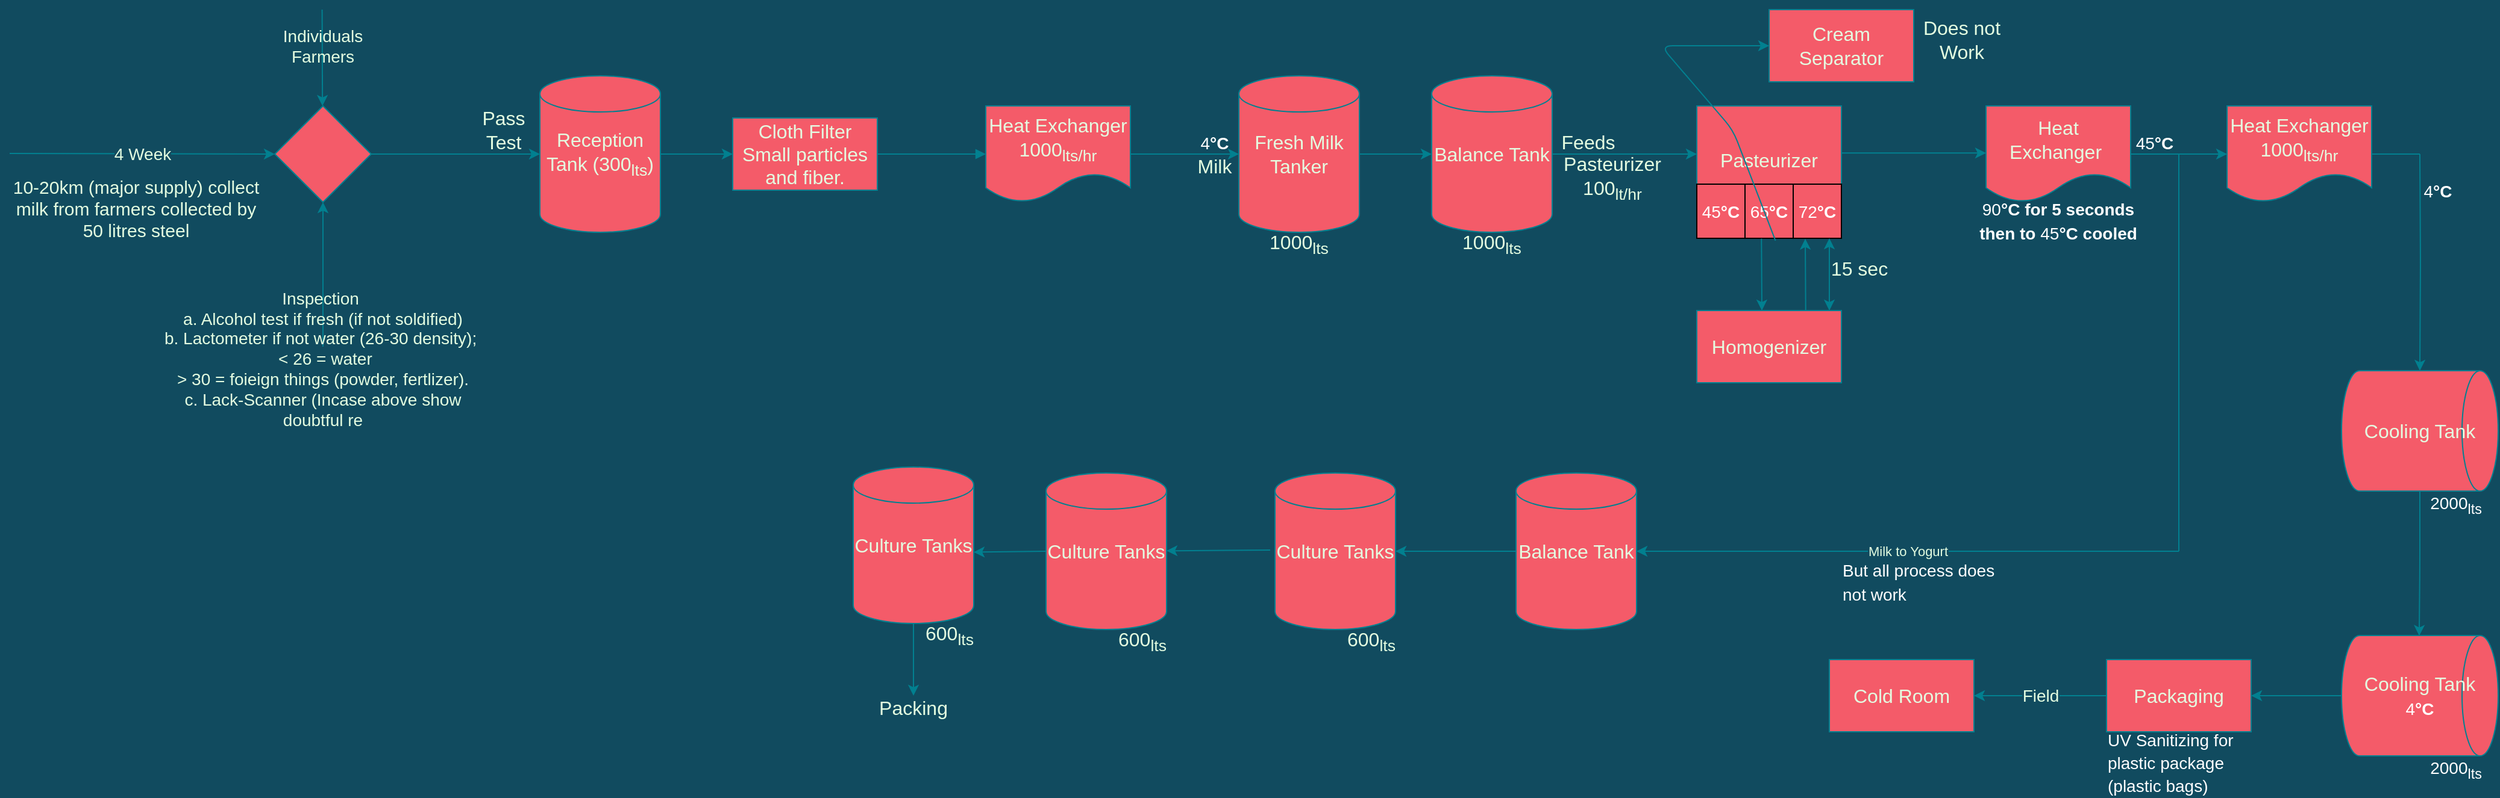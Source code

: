 <mxfile version="13.6.4" type="github">
  <diagram id="eOXbC0yHjLSWk24R0SAp" name="Page-1">
    <mxGraphModel dx="1000" dy="584" grid="1" gridSize="10" guides="1" tooltips="1" connect="1" arrows="1" fold="1" page="0" pageScale="1" pageWidth="1200" pageHeight="1600" background="#114B5F" math="0" shadow="0">
      <root>
        <mxCell id="0" />
        <mxCell id="1" parent="0" />
        <mxCell id="5pKVukqXBjBuUZWrbyZg-41" style="edgeStyle=orthogonalEdgeStyle;curved=0;rounded=1;sketch=0;orthogonalLoop=1;jettySize=auto;html=1;strokeColor=#028090;fillColor=#F45B69;fontSize=16;fontColor=#E4FDE1;labelPosition=center;verticalLabelPosition=middle;align=center;verticalAlign=middle;" parent="1" source="5pKVukqXBjBuUZWrbyZg-1" edge="1">
          <mxGeometry relative="1" as="geometry">
            <mxPoint x="520" y="150" as="targetPoint" />
          </mxGeometry>
        </mxCell>
        <mxCell id="5pKVukqXBjBuUZWrbyZg-1" value="" style="rhombus;whiteSpace=wrap;html=1;fillColor=#F45B69;strokeColor=#028090;fontColor=#E4FDE1;labelPosition=center;verticalLabelPosition=middle;align=center;verticalAlign=middle;" parent="1" vertex="1">
          <mxGeometry x="300" y="110" width="80" height="80" as="geometry" />
        </mxCell>
        <mxCell id="5pKVukqXBjBuUZWrbyZg-3" value="" style="endArrow=classic;html=1;labelBackgroundColor=#114B5F;strokeColor=#028090;fontColor=#E4FDE1;entryX=0;entryY=0.5;entryDx=0;entryDy=0;labelPosition=center;verticalLabelPosition=middle;align=center;verticalAlign=middle;" parent="1" target="5pKVukqXBjBuUZWrbyZg-1" edge="1">
          <mxGeometry relative="1" as="geometry">
            <mxPoint x="80" y="149.5" as="sourcePoint" />
            <mxPoint x="180" y="149.5" as="targetPoint" />
          </mxGeometry>
        </mxCell>
        <mxCell id="5pKVukqXBjBuUZWrbyZg-4" value="4 Week" style="edgeLabel;resizable=0;html=1;align=center;verticalAlign=middle;labelBackgroundColor=#114B5F;fontColor=#E4FDE1;fontSize=14;labelPosition=center;verticalLabelPosition=middle;" parent="5pKVukqXBjBuUZWrbyZg-3" connectable="0" vertex="1">
          <mxGeometry relative="1" as="geometry" />
        </mxCell>
        <mxCell id="5pKVukqXBjBuUZWrbyZg-5" value="10-20km (major supply) collect milk from farmers collected by 50 litres steel" style="text;html=1;strokeColor=none;fillColor=none;align=center;verticalAlign=middle;whiteSpace=wrap;rounded=0;fontColor=#E4FDE1;fontSize=15;labelPosition=center;verticalLabelPosition=middle;" parent="1" vertex="1">
          <mxGeometry x="80" y="190" width="210" height="10" as="geometry" />
        </mxCell>
        <mxCell id="5pKVukqXBjBuUZWrbyZg-19" value="" style="endArrow=classic;html=1;strokeColor=#028090;fillColor=#F45B69;fontSize=14;fontColor=#E4FDE1;labelPosition=center;verticalLabelPosition=middle;align=center;verticalAlign=middle;" parent="1" edge="1">
          <mxGeometry width="50" height="50" relative="1" as="geometry">
            <mxPoint x="339.29" y="30" as="sourcePoint" />
            <mxPoint x="339.58" y="110" as="targetPoint" />
          </mxGeometry>
        </mxCell>
        <mxCell id="5pKVukqXBjBuUZWrbyZg-21" value="Individuals Farmers" style="text;html=1;strokeColor=none;fillColor=none;align=center;verticalAlign=middle;whiteSpace=wrap;rounded=0;sketch=0;fontSize=14;fontColor=#E4FDE1;labelPosition=center;verticalLabelPosition=middle;" parent="1" vertex="1">
          <mxGeometry x="320" y="50" width="40" height="20" as="geometry" />
        </mxCell>
        <mxCell id="5pKVukqXBjBuUZWrbyZg-34" style="edgeStyle=orthogonalEdgeStyle;curved=0;rounded=1;sketch=0;orthogonalLoop=1;jettySize=auto;html=1;entryX=0.5;entryY=1;entryDx=0;entryDy=0;strokeColor=#028090;fillColor=#F45B69;fontSize=16;fontColor=#E4FDE1;labelPosition=center;verticalLabelPosition=middle;align=center;verticalAlign=middle;" parent="1" source="5pKVukqXBjBuUZWrbyZg-24" target="5pKVukqXBjBuUZWrbyZg-1" edge="1">
          <mxGeometry relative="1" as="geometry" />
        </mxCell>
        <mxCell id="5pKVukqXBjBuUZWrbyZg-24" value="Inspection&amp;nbsp;&lt;br&gt;a. Alcohol test if fresh (if not soldified)&lt;br&gt;b. Lactometer if not water (26-30 density);&amp;nbsp; &amp;nbsp;&amp;lt; 26 = water &lt;br&gt;&amp;gt; 30 = foieign things (powder, fertlizer).&lt;br&gt;c. Lack-Scanner (Incase above show doubtful re" style="text;html=1;strokeColor=none;fillColor=none;align=center;verticalAlign=middle;whiteSpace=wrap;rounded=0;sketch=0;fontSize=14;fontColor=#E4FDE1;labelPosition=center;verticalLabelPosition=middle;" parent="1" vertex="1">
          <mxGeometry x="200" y="310" width="280" height="20" as="geometry" />
        </mxCell>
        <mxCell id="5pKVukqXBjBuUZWrbyZg-37" value="Pass Test" style="text;html=1;strokeColor=none;fillColor=none;align=center;verticalAlign=middle;whiteSpace=wrap;rounded=0;sketch=0;fontSize=16;fontColor=#E4FDE1;labelPosition=center;verticalLabelPosition=middle;" parent="1" vertex="1">
          <mxGeometry x="470" y="120" width="40" height="20" as="geometry" />
        </mxCell>
        <mxCell id="5pKVukqXBjBuUZWrbyZg-43" style="edgeStyle=orthogonalEdgeStyle;curved=0;rounded=1;sketch=0;orthogonalLoop=1;jettySize=auto;html=1;strokeColor=#028090;fillColor=#F45B69;fontSize=16;fontColor=#E4FDE1;entryX=0;entryY=0.5;entryDx=0;entryDy=0;labelPosition=center;verticalLabelPosition=middle;align=center;verticalAlign=middle;" parent="1" source="KhGTxi3iFuRsWlM9OwG6-16" edge="1" target="5pKVukqXBjBuUZWrbyZg-45">
          <mxGeometry relative="1" as="geometry">
            <mxPoint x="810" y="150" as="targetPoint" />
            <mxPoint x="640" y="150" as="sourcePoint" />
          </mxGeometry>
        </mxCell>
        <mxCell id="5pKVukqXBjBuUZWrbyZg-45" value="Cloth Filter&lt;br&gt;Small particles&lt;br&gt;and fiber." style="rounded=0;whiteSpace=wrap;html=1;sketch=0;strokeColor=#028090;fillColor=#F45B69;fontSize=16;fontColor=#E4FDE1;labelPosition=center;verticalLabelPosition=middle;align=center;verticalAlign=middle;" parent="1" vertex="1">
          <mxGeometry x="680" y="120" width="120" height="60" as="geometry" />
        </mxCell>
        <mxCell id="UUfqp5zau8kcQlaUnb6R-1" value="" style="html=1;verticalAlign=middle;endArrow=block;strokeColor=#028090;fillColor=#F45B69;fontSize=16;fontColor=#E4FDE1;exitX=1;exitY=0.5;exitDx=0;exitDy=0;labelPosition=center;verticalLabelPosition=middle;align=center;" edge="1" parent="1" source="5pKVukqXBjBuUZWrbyZg-45">
          <mxGeometry width="80" relative="1" as="geometry">
            <mxPoint x="970" y="149.5" as="sourcePoint" />
            <mxPoint x="890" y="150" as="targetPoint" />
            <mxPoint as="offset" />
          </mxGeometry>
        </mxCell>
        <mxCell id="KhGTxi3iFuRsWlM9OwG6-7" style="edgeStyle=orthogonalEdgeStyle;curved=0;rounded=1;sketch=0;orthogonalLoop=1;jettySize=auto;html=1;entryX=0;entryY=0.5;entryDx=0;entryDy=0;strokeColor=#028090;fillColor=#F45B69;fontSize=16;fontColor=#E4FDE1;labelPosition=center;verticalLabelPosition=middle;align=center;verticalAlign=middle;" edge="1" parent="1">
          <mxGeometry relative="1" as="geometry">
            <mxPoint x="1010" y="150" as="sourcePoint" />
            <mxPoint x="1100" y="150" as="targetPoint" />
          </mxGeometry>
        </mxCell>
        <mxCell id="UUfqp5zau8kcQlaUnb6R-62" value="Cold Room" style="rounded=0;whiteSpace=wrap;html=1;sketch=0;strokeColor=#028090;fillColor=#F45B69;fontSize=16;fontColor=#E4FDE1;labelPosition=center;verticalLabelPosition=middle;align=center;verticalAlign=middle;" vertex="1" parent="1">
          <mxGeometry x="1590" y="570" width="120" height="60" as="geometry" />
        </mxCell>
        <mxCell id="KhGTxi3iFuRsWlM9OwG6-16" value="Reception Tank (300&lt;sub&gt;lts&lt;/sub&gt;)" style="shape=cylinder2;whiteSpace=wrap;html=1;boundedLbl=1;backgroundOutline=1;size=15;rounded=0;sketch=0;strokeColor=#028090;fillColor=#F45B69;fontSize=16;fontColor=#E4FDE1;labelPosition=center;verticalLabelPosition=middle;align=center;verticalAlign=middle;" vertex="1" parent="1">
          <mxGeometry x="520" y="85" width="100" height="130" as="geometry" />
        </mxCell>
        <mxCell id="KhGTxi3iFuRsWlM9OwG6-17" value="Heat Exchanger 1000&lt;sub&gt;lts/hr&lt;/sub&gt;" style="shape=document;whiteSpace=wrap;html=1;boundedLbl=1;rounded=0;sketch=0;strokeColor=#028090;fillColor=#F45B69;fontSize=16;fontColor=#E4FDE1;labelPosition=center;verticalLabelPosition=middle;align=center;verticalAlign=middle;" vertex="1" parent="1">
          <mxGeometry x="890" y="110" width="120" height="80" as="geometry" />
        </mxCell>
        <mxCell id="KhGTxi3iFuRsWlM9OwG6-18" value="&lt;span style=&quot;font-family: &amp;#34;arial&amp;#34; , sans-serif ; font-size: 14px ; text-align: left&quot;&gt;&lt;font color=&quot;#ffffff&quot;&gt;4&lt;/font&gt;&lt;/span&gt;&lt;b style=&quot;font-family: &amp;#34;arial&amp;#34; , sans-serif ; font-size: 14px ; text-align: left&quot;&gt;&lt;font color=&quot;#ffffff&quot;&gt;°C&lt;/font&gt;&lt;/b&gt;" style="text;html=1;strokeColor=none;fillColor=none;align=center;verticalAlign=middle;whiteSpace=wrap;rounded=0;sketch=0;fontSize=16;fontColor=#E4FDE1;labelPosition=center;verticalLabelPosition=middle;" vertex="1" parent="1">
          <mxGeometry x="1060" y="130" width="40" height="20" as="geometry" />
        </mxCell>
        <mxCell id="KhGTxi3iFuRsWlM9OwG6-20" value="Milk" style="text;html=1;strokeColor=none;fillColor=none;align=center;verticalAlign=middle;whiteSpace=wrap;rounded=0;sketch=0;fontSize=16;fontColor=#E4FDE1;" vertex="1" parent="1">
          <mxGeometry x="1060" y="150" width="40" height="20" as="geometry" />
        </mxCell>
        <mxCell id="KhGTxi3iFuRsWlM9OwG6-25" style="edgeStyle=orthogonalEdgeStyle;curved=0;rounded=1;sketch=0;orthogonalLoop=1;jettySize=auto;html=1;strokeColor=#028090;fillColor=#F45B69;fontSize=16;fontColor=#E4FDE1;" edge="1" parent="1" source="KhGTxi3iFuRsWlM9OwG6-21" target="KhGTxi3iFuRsWlM9OwG6-24">
          <mxGeometry relative="1" as="geometry" />
        </mxCell>
        <mxCell id="KhGTxi3iFuRsWlM9OwG6-21" value="Fresh Milk Tanker" style="shape=cylinder2;whiteSpace=wrap;html=1;boundedLbl=1;backgroundOutline=1;size=15;rounded=0;sketch=0;strokeColor=#028090;fillColor=#F45B69;fontSize=16;fontColor=#E4FDE1;labelPosition=center;verticalLabelPosition=middle;align=center;verticalAlign=middle;" vertex="1" parent="1">
          <mxGeometry x="1100" y="85" width="100" height="130" as="geometry" />
        </mxCell>
        <mxCell id="KhGTxi3iFuRsWlM9OwG6-22" value="1000&lt;sub&gt;lts&lt;/sub&gt;" style="text;html=1;strokeColor=none;fillColor=none;align=center;verticalAlign=middle;whiteSpace=wrap;rounded=0;sketch=0;fontSize=16;fontColor=#E4FDE1;" vertex="1" parent="1">
          <mxGeometry x="1130" y="215" width="40" height="20" as="geometry" />
        </mxCell>
        <mxCell id="KhGTxi3iFuRsWlM9OwG6-24" value="Balance Tank" style="shape=cylinder2;whiteSpace=wrap;html=1;boundedLbl=1;backgroundOutline=1;size=15;rounded=0;sketch=0;strokeColor=#028090;fillColor=#F45B69;fontSize=16;fontColor=#E4FDE1;labelPosition=center;verticalLabelPosition=middle;align=center;verticalAlign=middle;" vertex="1" parent="1">
          <mxGeometry x="1260" y="85" width="100" height="130" as="geometry" />
        </mxCell>
        <mxCell id="KhGTxi3iFuRsWlM9OwG6-26" value="1000&lt;sub&gt;lts&lt;/sub&gt;" style="text;html=1;strokeColor=none;fillColor=none;align=center;verticalAlign=middle;whiteSpace=wrap;rounded=0;sketch=0;fontSize=16;fontColor=#E4FDE1;" vertex="1" parent="1">
          <mxGeometry x="1290" y="215" width="40" height="20" as="geometry" />
        </mxCell>
        <mxCell id="KhGTxi3iFuRsWlM9OwG6-28" style="edgeStyle=orthogonalEdgeStyle;curved=0;rounded=1;sketch=0;orthogonalLoop=1;jettySize=auto;html=1;strokeColor=#028090;fillColor=#F45B69;fontSize=16;fontColor=#E4FDE1;" edge="1" parent="1">
          <mxGeometry relative="1" as="geometry">
            <mxPoint x="1360" y="150" as="sourcePoint" />
            <mxPoint x="1480" y="150" as="targetPoint" />
          </mxGeometry>
        </mxCell>
        <mxCell id="KhGTxi3iFuRsWlM9OwG6-29" value="Feeds" style="text;html=1;strokeColor=none;fillColor=none;align=center;verticalAlign=middle;whiteSpace=wrap;rounded=0;sketch=0;fontSize=16;fontColor=#E4FDE1;" vertex="1" parent="1">
          <mxGeometry x="1370" y="130" width="40" height="20" as="geometry" />
        </mxCell>
        <mxCell id="KhGTxi3iFuRsWlM9OwG6-30" value="Pasteurizer&lt;br&gt;100&lt;sub&gt;lt/hr&lt;/sub&gt;" style="text;html=1;strokeColor=none;fillColor=none;align=center;verticalAlign=middle;whiteSpace=wrap;rounded=0;sketch=0;fontSize=16;fontColor=#E4FDE1;" vertex="1" parent="1">
          <mxGeometry x="1390" y="160" width="40" height="20" as="geometry" />
        </mxCell>
        <mxCell id="KhGTxi3iFuRsWlM9OwG6-36" value="Pasteurizer&lt;br&gt;&lt;br&gt;" style="rounded=0;whiteSpace=wrap;html=1;sketch=0;strokeColor=#028090;fillColor=#F45B69;fontSize=16;fontColor=#E4FDE1;" vertex="1" parent="1">
          <mxGeometry x="1480" y="110" width="120" height="110" as="geometry" />
        </mxCell>
        <mxCell id="KhGTxi3iFuRsWlM9OwG6-31" value="" style="shape=table;html=1;whiteSpace=wrap;startSize=0;container=1;collapsible=0;childLayout=tableLayout;fillColor=#F45B69;" vertex="1" parent="1">
          <mxGeometry x="1480" y="175" width="120" height="45" as="geometry" />
        </mxCell>
        <mxCell id="KhGTxi3iFuRsWlM9OwG6-32" value="" style="shape=partialRectangle;html=1;whiteSpace=wrap;collapsible=0;dropTarget=0;pointerEvents=0;fillColor=none;top=0;left=0;bottom=0;right=0;points=[[0,0.5],[1,0.5]];portConstraint=eastwest;" vertex="1" parent="KhGTxi3iFuRsWlM9OwG6-31">
          <mxGeometry width="120" height="45" as="geometry" />
        </mxCell>
        <mxCell id="KhGTxi3iFuRsWlM9OwG6-33" value="&lt;span style=&quot;color: rgb(228 , 253 , 225) ; font-family: &amp;#34;arial&amp;#34; , sans-serif ; font-size: 14px ; text-align: left&quot;&gt;&lt;font color=&quot;#ffffff&quot;&gt;45&lt;/font&gt;&lt;/span&gt;&lt;b style=&quot;color: rgb(228 , 253 , 225) ; font-family: &amp;#34;arial&amp;#34; , sans-serif ; font-size: 14px ; text-align: left&quot;&gt;&lt;font color=&quot;#ffffff&quot;&gt;°C&lt;/font&gt;&lt;/b&gt;" style="shape=partialRectangle;html=1;whiteSpace=wrap;connectable=0;overflow=hidden;fillColor=none;top=0;left=0;bottom=0;right=0;" vertex="1" parent="KhGTxi3iFuRsWlM9OwG6-32">
          <mxGeometry width="40" height="45" as="geometry" />
        </mxCell>
        <mxCell id="KhGTxi3iFuRsWlM9OwG6-34" value="&lt;span style=&quot;color: rgb(228 , 253 , 225) ; font-family: &amp;#34;arial&amp;#34; , sans-serif ; font-size: 14px ; text-align: left&quot;&gt;&lt;font color=&quot;#ffffff&quot;&gt;65&lt;b&gt;°C&lt;/b&gt;&lt;/font&gt;&lt;/span&gt;" style="shape=partialRectangle;html=1;whiteSpace=wrap;connectable=0;overflow=hidden;fillColor=none;top=0;left=0;bottom=0;right=0;" vertex="1" parent="KhGTxi3iFuRsWlM9OwG6-32">
          <mxGeometry x="40" width="40" height="45" as="geometry" />
        </mxCell>
        <mxCell id="KhGTxi3iFuRsWlM9OwG6-35" value="&lt;span style=&quot;color: rgb(228 , 253 , 225) ; font-family: &amp;#34;arial&amp;#34; , sans-serif ; font-size: 14px ; text-align: left&quot;&gt;&lt;font color=&quot;#ffffff&quot;&gt;72&lt;b&gt;°C&lt;/b&gt;&lt;/font&gt;&lt;/span&gt;" style="shape=partialRectangle;html=1;whiteSpace=wrap;connectable=0;overflow=hidden;fillColor=none;top=0;left=0;bottom=0;right=0;" vertex="1" parent="KhGTxi3iFuRsWlM9OwG6-32">
          <mxGeometry x="80" width="40" height="45" as="geometry" />
        </mxCell>
        <mxCell id="KhGTxi3iFuRsWlM9OwG6-38" value="" style="endArrow=classic;html=1;strokeColor=#028090;fillColor=#F45B69;fontSize=16;fontColor=#E4FDE1;exitX=0.544;exitY=1.044;exitDx=0;exitDy=0;exitPerimeter=0;" edge="1" parent="1" source="KhGTxi3iFuRsWlM9OwG6-32">
          <mxGeometry width="50" height="50" relative="1" as="geometry">
            <mxPoint x="1590" y="260" as="sourcePoint" />
            <mxPoint x="1540" y="60" as="targetPoint" />
            <Array as="points">
              <mxPoint x="1510" y="130" />
              <mxPoint x="1450" y="60" />
            </Array>
          </mxGeometry>
        </mxCell>
        <mxCell id="KhGTxi3iFuRsWlM9OwG6-39" value="Cream Separator" style="rounded=0;whiteSpace=wrap;html=1;sketch=0;strokeColor=#028090;fillColor=#F45B69;fontSize=16;fontColor=#E4FDE1;" vertex="1" parent="1">
          <mxGeometry x="1540" y="30" width="120" height="60" as="geometry" />
        </mxCell>
        <mxCell id="KhGTxi3iFuRsWlM9OwG6-40" value="Does not Work" style="text;html=1;strokeColor=none;fillColor=none;align=center;verticalAlign=middle;whiteSpace=wrap;rounded=0;sketch=0;fontSize=16;fontColor=#E4FDE1;rotation=0;" vertex="1" parent="1">
          <mxGeometry x="1660" y="40" width="80" height="30" as="geometry" />
        </mxCell>
        <mxCell id="KhGTxi3iFuRsWlM9OwG6-41" value="" style="endArrow=classic;html=1;strokeColor=#028090;fillColor=#F45B69;fontSize=16;fontColor=#E4FDE1;exitX=0.447;exitY=1.007;exitDx=0;exitDy=0;exitPerimeter=0;" edge="1" parent="1" source="KhGTxi3iFuRsWlM9OwG6-32">
          <mxGeometry width="50" height="50" relative="1" as="geometry">
            <mxPoint x="1515" y="300" as="sourcePoint" />
            <mxPoint x="1534" y="280" as="targetPoint" />
          </mxGeometry>
        </mxCell>
        <mxCell id="KhGTxi3iFuRsWlM9OwG6-42" value="Homogenizer" style="rounded=0;whiteSpace=wrap;html=1;sketch=0;strokeColor=#028090;fillColor=#F45B69;fontSize=16;fontColor=#E4FDE1;" vertex="1" parent="1">
          <mxGeometry x="1480" y="280" width="120" height="60" as="geometry" />
        </mxCell>
        <mxCell id="KhGTxi3iFuRsWlM9OwG6-43" value="" style="endArrow=classic;html=1;strokeColor=#028090;fillColor=#F45B69;fontSize=16;fontColor=#E4FDE1;exitX=0.447;exitY=1.007;exitDx=0;exitDy=0;exitPerimeter=0;" edge="1" parent="1">
          <mxGeometry width="50" height="50" relative="1" as="geometry">
            <mxPoint x="1570.36" y="280" as="sourcePoint" />
            <mxPoint x="1570.0" y="220.315" as="targetPoint" />
          </mxGeometry>
        </mxCell>
        <mxCell id="KhGTxi3iFuRsWlM9OwG6-53" value="15 sec" style="text;html=1;strokeColor=none;fillColor=none;align=center;verticalAlign=middle;whiteSpace=wrap;rounded=0;sketch=0;fontSize=16;fontColor=#E4FDE1;" vertex="1" parent="1">
          <mxGeometry x="1590" y="235" width="50" height="20" as="geometry" />
        </mxCell>
        <mxCell id="KhGTxi3iFuRsWlM9OwG6-55" value="" style="endArrow=classic;startArrow=classic;html=1;strokeColor=#028090;fillColor=#F45B69;fontSize=16;fontColor=#E4FDE1;" edge="1" parent="1">
          <mxGeometry width="50" height="50" relative="1" as="geometry">
            <mxPoint x="1590" y="280" as="sourcePoint" />
            <mxPoint x="1590" y="220" as="targetPoint" />
          </mxGeometry>
        </mxCell>
        <mxCell id="KhGTxi3iFuRsWlM9OwG6-58" style="edgeStyle=orthogonalEdgeStyle;curved=0;rounded=1;sketch=0;orthogonalLoop=1;jettySize=auto;html=1;strokeColor=#028090;fillColor=#F45B69;fontSize=16;fontColor=#E4FDE1;" edge="1" parent="1">
          <mxGeometry relative="1" as="geometry">
            <mxPoint x="1600" y="149.17" as="sourcePoint" />
            <mxPoint x="1720" y="149.17" as="targetPoint" />
          </mxGeometry>
        </mxCell>
        <mxCell id="KhGTxi3iFuRsWlM9OwG6-60" style="edgeStyle=orthogonalEdgeStyle;curved=0;rounded=1;sketch=0;orthogonalLoop=1;jettySize=auto;html=1;strokeColor=#028090;fillColor=#F45B69;fontSize=16;fontColor=#E4FDE1;" edge="1" parent="1" source="KhGTxi3iFuRsWlM9OwG6-59">
          <mxGeometry relative="1" as="geometry">
            <mxPoint x="1920" y="150" as="targetPoint" />
          </mxGeometry>
        </mxCell>
        <mxCell id="KhGTxi3iFuRsWlM9OwG6-59" value="Heat Exchanger&amp;nbsp;" style="shape=document;whiteSpace=wrap;html=1;boundedLbl=1;rounded=0;sketch=0;strokeColor=#028090;fillColor=#F45B69;fontSize=16;fontColor=#E4FDE1;labelPosition=center;verticalLabelPosition=middle;align=center;verticalAlign=middle;" vertex="1" parent="1">
          <mxGeometry x="1720" y="110" width="120" height="80" as="geometry" />
        </mxCell>
        <mxCell id="KhGTxi3iFuRsWlM9OwG6-62" value="Heat Exchanger 1000&lt;sub&gt;lts/hr&lt;/sub&gt;" style="shape=document;whiteSpace=wrap;html=1;boundedLbl=1;rounded=0;sketch=0;strokeColor=#028090;fillColor=#F45B69;fontSize=16;fontColor=#E4FDE1;labelPosition=center;verticalLabelPosition=middle;align=center;verticalAlign=middle;" vertex="1" parent="1">
          <mxGeometry x="1920" y="110" width="120" height="80" as="geometry" />
        </mxCell>
        <mxCell id="KhGTxi3iFuRsWlM9OwG6-80" value="&lt;span style=&quot;font-family: &amp;#34;arial&amp;#34; , sans-serif ; font-size: 14px ; text-align: left&quot;&gt;&lt;font color=&quot;#ffffff&quot;&gt;45&lt;/font&gt;&lt;/span&gt;&lt;b style=&quot;font-family: &amp;#34;arial&amp;#34; , sans-serif ; font-size: 14px ; text-align: left&quot;&gt;&lt;font color=&quot;#ffffff&quot;&gt;°C&lt;/font&gt;&lt;/b&gt;" style="text;html=1;strokeColor=none;fillColor=none;align=center;verticalAlign=middle;whiteSpace=wrap;rounded=0;sketch=0;fontSize=16;fontColor=#E4FDE1;" vertex="1" parent="1">
          <mxGeometry x="1840" y="130" width="40" height="20" as="geometry" />
        </mxCell>
        <mxCell id="KhGTxi3iFuRsWlM9OwG6-81" value="&lt;span style=&quot;font-family: &amp;#34;arial&amp;#34; , sans-serif ; font-size: 14px ; text-align: left&quot;&gt;&lt;font color=&quot;#ffffff&quot;&gt;90&lt;b&gt;°C for 5 seconds then to&amp;nbsp;&lt;/b&gt;&lt;/font&gt;&lt;/span&gt;&lt;span style=&quot;font-family: &amp;#34;arial&amp;#34; , sans-serif ; font-size: 14px ; text-align: left&quot;&gt;&lt;font color=&quot;#ffffff&quot;&gt;45&lt;/font&gt;&lt;/span&gt;&lt;b style=&quot;font-family: &amp;#34;arial&amp;#34; , sans-serif ; font-size: 14px ; text-align: left&quot;&gt;&lt;font color=&quot;#ffffff&quot;&gt;°C cooled&lt;/font&gt;&lt;/b&gt;" style="text;html=1;strokeColor=none;fillColor=none;align=center;verticalAlign=middle;whiteSpace=wrap;rounded=0;sketch=0;fontSize=16;fontColor=#E4FDE1;" vertex="1" parent="1">
          <mxGeometry x="1710" y="180" width="140" height="50" as="geometry" />
        </mxCell>
        <mxCell id="KhGTxi3iFuRsWlM9OwG6-87" value="" style="endArrow=none;html=1;strokeColor=#028090;fillColor=#F45B69;fontSize=16;fontColor=#E4FDE1;" edge="1" parent="1" source="KhGTxi3iFuRsWlM9OwG6-62">
          <mxGeometry width="50" height="50" relative="1" as="geometry">
            <mxPoint x="2040" y="200" as="sourcePoint" />
            <mxPoint x="2080" y="150" as="targetPoint" />
          </mxGeometry>
        </mxCell>
        <mxCell id="KhGTxi3iFuRsWlM9OwG6-90" style="edgeStyle=orthogonalEdgeStyle;curved=0;rounded=1;sketch=0;orthogonalLoop=1;jettySize=auto;html=1;strokeColor=#028090;fillColor=#F45B69;fontSize=16;fontColor=#E4FDE1;" edge="1" parent="1" target="KhGTxi3iFuRsWlM9OwG6-94">
          <mxGeometry relative="1" as="geometry">
            <mxPoint x="2080" y="240" as="targetPoint" />
            <mxPoint x="2080" y="150" as="sourcePoint" />
          </mxGeometry>
        </mxCell>
        <mxCell id="KhGTxi3iFuRsWlM9OwG6-91" style="edgeStyle=orthogonalEdgeStyle;curved=0;rounded=1;sketch=0;orthogonalLoop=1;jettySize=auto;html=1;strokeColor=#028090;fillColor=#F45B69;fontSize=16;fontColor=#E4FDE1;entryX=0.003;entryY=0.504;entryDx=0;entryDy=0;entryPerimeter=0;" edge="1" parent="1" source="KhGTxi3iFuRsWlM9OwG6-94" target="KhGTxi3iFuRsWlM9OwG6-93">
          <mxGeometry relative="1" as="geometry">
            <mxPoint x="2080" y="360" as="targetPoint" />
            <mxPoint x="2080" y="280" as="sourcePoint" />
          </mxGeometry>
        </mxCell>
        <mxCell id="KhGTxi3iFuRsWlM9OwG6-100" style="edgeStyle=orthogonalEdgeStyle;curved=0;rounded=1;sketch=0;orthogonalLoop=1;jettySize=auto;html=1;strokeColor=#028090;fillColor=#F45B69;fontSize=16;fontColor=#E4FDE1;entryX=1;entryY=0.5;entryDx=0;entryDy=0;" edge="1" parent="1" source="KhGTxi3iFuRsWlM9OwG6-93" target="KhGTxi3iFuRsWlM9OwG6-101">
          <mxGeometry relative="1" as="geometry">
            <mxPoint x="1930" y="490" as="targetPoint" />
          </mxGeometry>
        </mxCell>
        <mxCell id="KhGTxi3iFuRsWlM9OwG6-93" value="Cooling Tank&lt;br&gt;&lt;span style=&quot;font-family: &amp;#34;arial&amp;#34; , sans-serif ; font-size: 14px ; text-align: left&quot;&gt;&lt;font color=&quot;#ffffff&quot;&gt;4&lt;/font&gt;&lt;/span&gt;&lt;b style=&quot;font-family: &amp;#34;arial&amp;#34; , sans-serif ; font-size: 14px ; text-align: left&quot;&gt;&lt;font color=&quot;#ffffff&quot;&gt;°C&lt;/font&gt;&lt;/b&gt;" style="shape=cylinder2;whiteSpace=wrap;html=1;boundedLbl=1;backgroundOutline=1;size=15;rounded=0;sketch=0;strokeColor=#028090;fillColor=#F45B69;fontSize=16;fontColor=#E4FDE1;labelPosition=center;verticalLabelPosition=middle;align=center;verticalAlign=middle;direction=south;" vertex="1" parent="1">
          <mxGeometry x="2015" y="550" width="130" height="100" as="geometry" />
        </mxCell>
        <mxCell id="KhGTxi3iFuRsWlM9OwG6-94" value="Cooling Tank" style="shape=cylinder2;whiteSpace=wrap;html=1;boundedLbl=1;backgroundOutline=1;size=15;rounded=0;sketch=0;strokeColor=#028090;fillColor=#F45B69;fontSize=16;fontColor=#E4FDE1;labelPosition=center;verticalLabelPosition=middle;align=center;verticalAlign=middle;direction=south;" vertex="1" parent="1">
          <mxGeometry x="2015" y="330" width="130" height="100" as="geometry" />
        </mxCell>
        <mxCell id="KhGTxi3iFuRsWlM9OwG6-96" value="&lt;div style=&quot;text-align: left&quot;&gt;&lt;span style=&quot;font-size: 14px&quot;&gt;&lt;font color=&quot;#ffffff&quot; face=&quot;arial, sans-serif&quot;&gt;2000&lt;sub&gt;lts&lt;/sub&gt;&lt;/font&gt;&lt;/span&gt;&lt;/div&gt;" style="text;html=1;strokeColor=none;fillColor=none;align=center;verticalAlign=middle;whiteSpace=wrap;rounded=0;sketch=0;fontSize=16;fontColor=#E4FDE1;" vertex="1" parent="1">
          <mxGeometry x="2090" y="430" width="40" height="20" as="geometry" />
        </mxCell>
        <mxCell id="KhGTxi3iFuRsWlM9OwG6-97" value="&lt;div style=&quot;text-align: left&quot;&gt;&lt;span style=&quot;font-size: 14px&quot;&gt;&lt;font color=&quot;#ffffff&quot; face=&quot;arial, sans-serif&quot;&gt;2000&lt;sub&gt;lts&lt;/sub&gt;&lt;/font&gt;&lt;/span&gt;&lt;/div&gt;" style="text;html=1;strokeColor=none;fillColor=none;align=center;verticalAlign=middle;whiteSpace=wrap;rounded=0;sketch=0;fontSize=16;fontColor=#E4FDE1;" vertex="1" parent="1">
          <mxGeometry x="2090" y="650" width="40" height="20" as="geometry" />
        </mxCell>
        <mxCell id="KhGTxi3iFuRsWlM9OwG6-101" value="Packaging" style="rounded=0;whiteSpace=wrap;html=1;sketch=0;strokeColor=#028090;fillColor=#F45B69;fontSize=16;fontColor=#E4FDE1;" vertex="1" parent="1">
          <mxGeometry x="1820" y="570" width="120" height="60" as="geometry" />
        </mxCell>
        <mxCell id="KhGTxi3iFuRsWlM9OwG6-116" value="&lt;span style=&quot;font-family: &amp;#34;arial&amp;#34; , sans-serif ; font-size: 14px ; text-align: left&quot;&gt;&lt;font color=&quot;#ffffff&quot;&gt;4&lt;/font&gt;&lt;/span&gt;&lt;b style=&quot;font-family: &amp;#34;arial&amp;#34; , sans-serif ; font-size: 14px ; text-align: left&quot;&gt;&lt;font color=&quot;#ffffff&quot;&gt;°C&lt;/font&gt;&lt;/b&gt;" style="text;html=1;strokeColor=none;fillColor=none;align=center;verticalAlign=middle;whiteSpace=wrap;rounded=0;sketch=0;fontSize=16;fontColor=#E4FDE1;" vertex="1" parent="1">
          <mxGeometry x="2080" y="170" width="30" height="20" as="geometry" />
        </mxCell>
        <mxCell id="KhGTxi3iFuRsWlM9OwG6-120" value="" style="endArrow=classic;html=1;labelBackgroundColor=#114B5F;strokeColor=#028090;fontColor=#E4FDE1;labelPosition=center;verticalLabelPosition=middle;align=center;verticalAlign=middle;exitX=0;exitY=0.5;exitDx=0;exitDy=0;entryX=1;entryY=0.5;entryDx=0;entryDy=0;" edge="1" parent="1" source="KhGTxi3iFuRsWlM9OwG6-101" target="UUfqp5zau8kcQlaUnb6R-62">
          <mxGeometry relative="1" as="geometry">
            <mxPoint x="1810" y="490.08" as="sourcePoint" />
            <mxPoint x="1730" y="490" as="targetPoint" />
          </mxGeometry>
        </mxCell>
        <mxCell id="KhGTxi3iFuRsWlM9OwG6-121" value="Field" style="edgeLabel;resizable=0;html=1;align=center;verticalAlign=middle;labelBackgroundColor=#114B5F;fontColor=#E4FDE1;fontSize=14;labelPosition=center;verticalLabelPosition=middle;" connectable="0" vertex="1" parent="KhGTxi3iFuRsWlM9OwG6-120">
          <mxGeometry relative="1" as="geometry" />
        </mxCell>
        <mxCell id="KhGTxi3iFuRsWlM9OwG6-122" value="&lt;div style=&quot;text-align: left&quot;&gt;&lt;span style=&quot;font-size: 14px&quot;&gt;&lt;font color=&quot;#ffffff&quot; face=&quot;arial, sans-serif&quot;&gt;UV Sanitizing for plastic package (plastic bags)&lt;/font&gt;&lt;/span&gt;&lt;/div&gt;" style="text;html=1;strokeColor=none;fillColor=none;align=center;verticalAlign=middle;whiteSpace=wrap;rounded=0;sketch=0;fontSize=16;fontColor=#E4FDE1;" vertex="1" parent="1">
          <mxGeometry x="1820" y="630" width="140" height="50" as="geometry" />
        </mxCell>
        <mxCell id="KhGTxi3iFuRsWlM9OwG6-123" value="" style="endArrow=none;html=1;strokeColor=#028090;fillColor=#F45B69;fontSize=16;fontColor=#E4FDE1;" edge="1" parent="1">
          <mxGeometry width="50" height="50" relative="1" as="geometry">
            <mxPoint x="1880" y="480" as="sourcePoint" />
            <mxPoint x="1880" y="150" as="targetPoint" />
          </mxGeometry>
        </mxCell>
        <mxCell id="KhGTxi3iFuRsWlM9OwG6-130" value="Milk to Yogurt" style="endArrow=classic;html=1;labelBackgroundColor=#114B5F;strokeColor=#028090;fontColor=#E4FDE1;labelPosition=center;verticalLabelPosition=middle;align=center;verticalAlign=middle;" edge="1" parent="1">
          <mxGeometry relative="1" as="geometry">
            <mxPoint x="1880" y="480" as="sourcePoint" />
            <mxPoint x="1430" y="480" as="targetPoint" />
          </mxGeometry>
        </mxCell>
        <mxCell id="KhGTxi3iFuRsWlM9OwG6-132" value="&lt;div style=&quot;text-align: left&quot;&gt;&lt;span style=&quot;font-size: 14px&quot;&gt;&lt;font color=&quot;#ffffff&quot; face=&quot;arial, sans-serif&quot;&gt;But all process does not work&lt;/font&gt;&lt;/span&gt;&lt;/div&gt;" style="text;html=1;strokeColor=none;fillColor=none;align=center;verticalAlign=middle;whiteSpace=wrap;rounded=0;sketch=0;fontSize=16;fontColor=#E4FDE1;" vertex="1" parent="1">
          <mxGeometry x="1600" y="480" width="140" height="50" as="geometry" />
        </mxCell>
        <mxCell id="KhGTxi3iFuRsWlM9OwG6-134" value="Balance Tank" style="shape=cylinder2;whiteSpace=wrap;html=1;boundedLbl=1;backgroundOutline=1;size=15;rounded=0;sketch=0;strokeColor=#028090;fillColor=#F45B69;fontSize=16;fontColor=#E4FDE1;labelPosition=center;verticalLabelPosition=middle;align=center;verticalAlign=middle;" vertex="1" parent="1">
          <mxGeometry x="1330" y="415" width="100" height="130" as="geometry" />
        </mxCell>
        <mxCell id="KhGTxi3iFuRsWlM9OwG6-135" value="" style="endArrow=classic;html=1;strokeColor=#028090;fillColor=#F45B69;fontSize=16;fontColor=#E4FDE1;exitX=0;exitY=0.5;exitDx=0;exitDy=0;exitPerimeter=0;" edge="1" parent="1" source="KhGTxi3iFuRsWlM9OwG6-134">
          <mxGeometry width="50" height="50" relative="1" as="geometry">
            <mxPoint x="1440" y="420" as="sourcePoint" />
            <mxPoint x="1230" y="480" as="targetPoint" />
          </mxGeometry>
        </mxCell>
        <mxCell id="KhGTxi3iFuRsWlM9OwG6-137" value="Culture Tanks" style="shape=cylinder2;whiteSpace=wrap;html=1;boundedLbl=1;backgroundOutline=1;size=15;rounded=0;sketch=0;strokeColor=#028090;fillColor=#F45B69;fontSize=16;fontColor=#E4FDE1;labelPosition=center;verticalLabelPosition=middle;align=center;verticalAlign=middle;" vertex="1" parent="1">
          <mxGeometry x="1130" y="415" width="100" height="130" as="geometry" />
        </mxCell>
        <mxCell id="KhGTxi3iFuRsWlM9OwG6-138" value="" style="endArrow=classic;html=1;strokeColor=#028090;fillColor=#F45B69;fontSize=16;fontColor=#E4FDE1;" edge="1" parent="1">
          <mxGeometry width="50" height="50" relative="1" as="geometry">
            <mxPoint x="1126" y="479" as="sourcePoint" />
            <mxPoint x="1040" y="479.632" as="targetPoint" />
          </mxGeometry>
        </mxCell>
        <mxCell id="KhGTxi3iFuRsWlM9OwG6-139" value="600&lt;sub&gt;lts&lt;/sub&gt;" style="text;html=1;strokeColor=none;fillColor=none;align=center;verticalAlign=middle;whiteSpace=wrap;rounded=0;sketch=0;fontSize=16;fontColor=#E4FDE1;" vertex="1" parent="1">
          <mxGeometry x="1000" y="545" width="40" height="20" as="geometry" />
        </mxCell>
        <mxCell id="KhGTxi3iFuRsWlM9OwG6-140" value="600&lt;sub&gt;lts&lt;/sub&gt;" style="text;html=1;strokeColor=none;fillColor=none;align=center;verticalAlign=middle;whiteSpace=wrap;rounded=0;sketch=0;fontSize=16;fontColor=#E4FDE1;" vertex="1" parent="1">
          <mxGeometry x="1190" y="545" width="40" height="20" as="geometry" />
        </mxCell>
        <mxCell id="KhGTxi3iFuRsWlM9OwG6-141" value="600&lt;sub&gt;lts&lt;/sub&gt;" style="text;html=1;strokeColor=none;fillColor=none;align=center;verticalAlign=middle;whiteSpace=wrap;rounded=0;sketch=0;fontSize=16;fontColor=#E4FDE1;" vertex="1" parent="1">
          <mxGeometry x="840" y="540" width="40" height="20" as="geometry" />
        </mxCell>
        <mxCell id="KhGTxi3iFuRsWlM9OwG6-142" value="Culture Tanks" style="shape=cylinder2;whiteSpace=wrap;html=1;boundedLbl=1;backgroundOutline=1;size=15;rounded=0;sketch=0;strokeColor=#028090;fillColor=#F45B69;fontSize=16;fontColor=#E4FDE1;labelPosition=center;verticalLabelPosition=middle;align=center;verticalAlign=middle;" vertex="1" parent="1">
          <mxGeometry x="940" y="415" width="100" height="130" as="geometry" />
        </mxCell>
        <mxCell id="KhGTxi3iFuRsWlM9OwG6-143" value="Culture Tanks" style="shape=cylinder2;whiteSpace=wrap;html=1;boundedLbl=1;backgroundOutline=1;size=15;rounded=0;sketch=0;strokeColor=#028090;fillColor=#F45B69;fontSize=16;fontColor=#E4FDE1;labelPosition=center;verticalLabelPosition=middle;align=center;verticalAlign=middle;" vertex="1" parent="1">
          <mxGeometry x="780" y="410" width="100" height="130" as="geometry" />
        </mxCell>
        <mxCell id="KhGTxi3iFuRsWlM9OwG6-145" value="" style="endArrow=classic;html=1;strokeColor=#028090;fillColor=#F45B69;fontSize=16;fontColor=#E4FDE1;entryX=1;entryY=0.544;entryDx=0;entryDy=0;entryPerimeter=0;" edge="1" parent="1" target="KhGTxi3iFuRsWlM9OwG6-143">
          <mxGeometry width="50" height="50" relative="1" as="geometry">
            <mxPoint x="940" y="480" as="sourcePoint" />
            <mxPoint x="990" y="430" as="targetPoint" />
          </mxGeometry>
        </mxCell>
        <mxCell id="KhGTxi3iFuRsWlM9OwG6-146" value="" style="endArrow=classic;html=1;strokeColor=#028090;fillColor=#F45B69;fontSize=16;fontColor=#E4FDE1;" edge="1" parent="1">
          <mxGeometry width="50" height="50" relative="1" as="geometry">
            <mxPoint x="830" y="540" as="sourcePoint" />
            <mxPoint x="830" y="600" as="targetPoint" />
          </mxGeometry>
        </mxCell>
        <mxCell id="KhGTxi3iFuRsWlM9OwG6-147" value="Packing" style="text;html=1;strokeColor=none;fillColor=none;align=center;verticalAlign=middle;whiteSpace=wrap;rounded=0;sketch=0;fontSize=16;fontColor=#E4FDE1;" vertex="1" parent="1">
          <mxGeometry x="810" y="600" width="40" height="20" as="geometry" />
        </mxCell>
      </root>
    </mxGraphModel>
  </diagram>
</mxfile>
